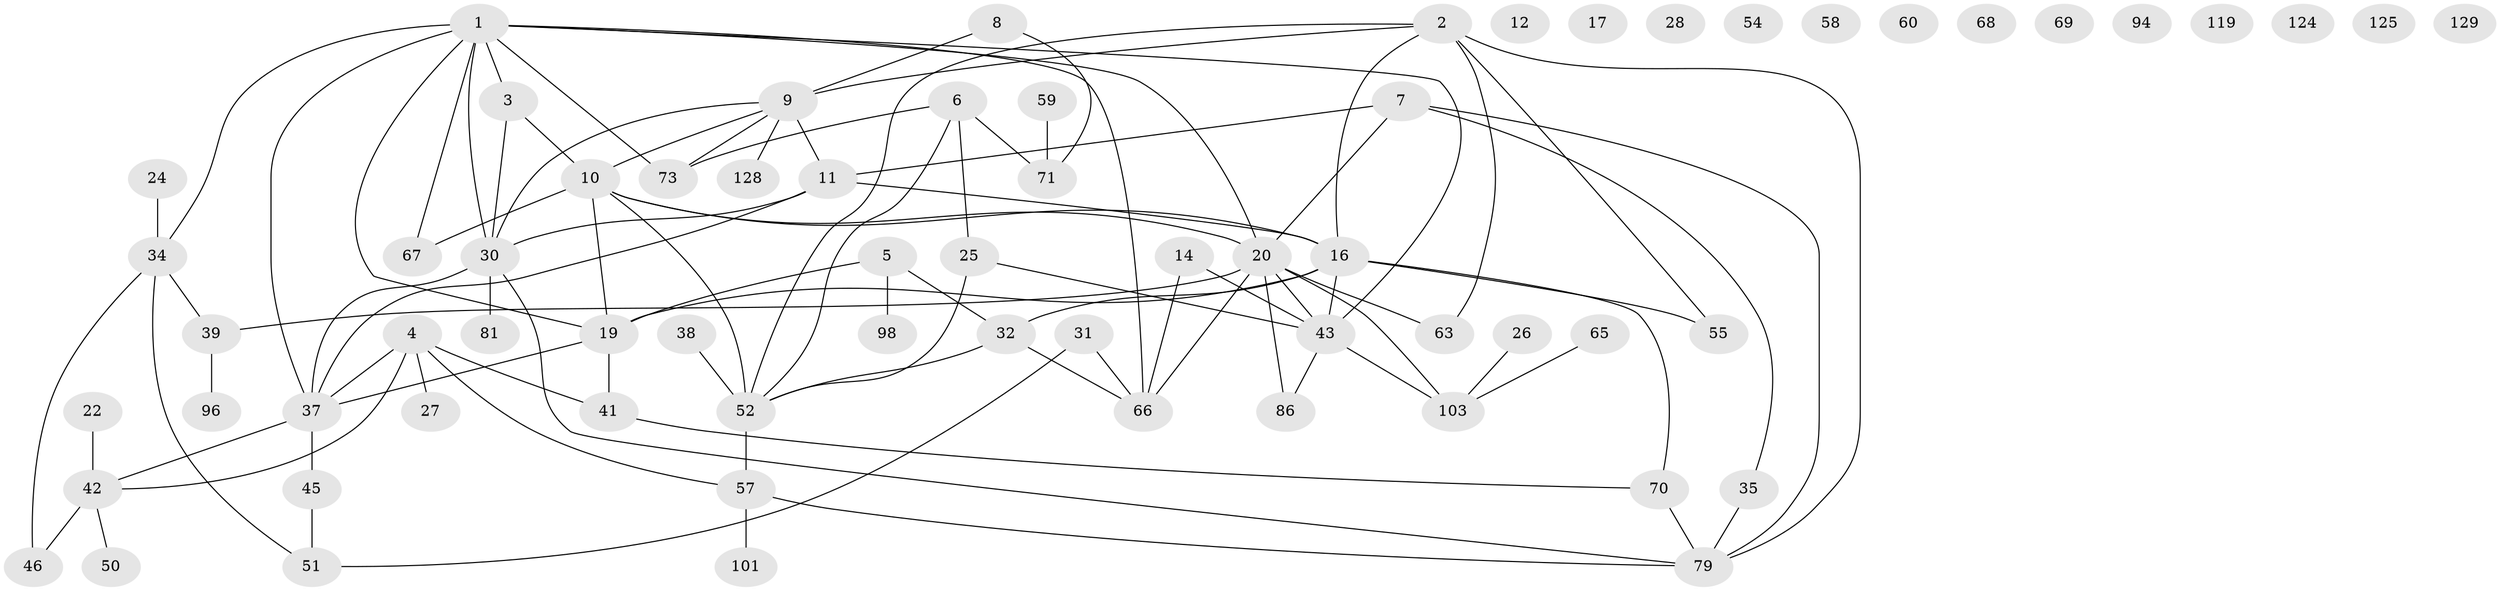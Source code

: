 // original degree distribution, {2: 0.23703703703703705, 5: 0.07407407407407407, 3: 0.2518518518518518, 4: 0.11851851851851852, 0: 0.08148148148148149, 1: 0.21481481481481482, 8: 0.007407407407407408, 7: 0.007407407407407408, 6: 0.007407407407407408}
// Generated by graph-tools (version 1.1) at 2025/16/03/04/25 18:16:30]
// undirected, 67 vertices, 96 edges
graph export_dot {
graph [start="1"]
  node [color=gray90,style=filled];
  1 [super="+40+33"];
  2 [super="+108+99"];
  3 [super="+61"];
  4 [super="+107"];
  5;
  6 [super="+15"];
  7 [super="+36"];
  8 [super="+44"];
  9 [super="+77+53"];
  10 [super="+23+78"];
  11 [super="+13+91+106"];
  12;
  14 [super="+114"];
  16 [super="+21+18+48"];
  17;
  19 [super="+123"];
  20 [super="+104"];
  22;
  24;
  25 [super="+75"];
  26;
  27 [super="+134"];
  28;
  30 [super="+64"];
  31;
  32 [super="+92"];
  34 [super="+49+74"];
  35;
  37 [super="+97+82+95"];
  38;
  39 [super="+56+87"];
  41;
  42 [super="+100"];
  43 [super="+102"];
  45;
  46;
  50;
  51 [super="+122"];
  52 [super="+133"];
  54 [super="+130"];
  55;
  57 [super="+62"];
  58;
  59;
  60;
  63 [super="+84+80"];
  65 [super="+118"];
  66 [super="+115"];
  67;
  68;
  69 [super="+111"];
  70 [super="+93"];
  71 [super="+72"];
  73;
  79 [super="+83"];
  81;
  86 [super="+88"];
  94;
  96;
  98;
  101 [super="+109"];
  103 [super="+110"];
  119;
  124;
  125;
  128 [super="+132"];
  129;
  1 -- 34;
  1 -- 3;
  1 -- 66;
  1 -- 67;
  1 -- 37;
  1 -- 73;
  1 -- 43;
  1 -- 19;
  1 -- 20;
  1 -- 30;
  2 -- 79;
  2 -- 52;
  2 -- 55;
  2 -- 9;
  2 -- 63;
  2 -- 16;
  3 -- 10;
  3 -- 30;
  4 -- 37;
  4 -- 42;
  4 -- 41;
  4 -- 27;
  4 -- 57;
  5 -- 98;
  5 -- 19;
  5 -- 32;
  6 -- 25;
  6 -- 73;
  6 -- 52;
  6 -- 71;
  7 -- 20;
  7 -- 35;
  7 -- 11;
  7 -- 79;
  8 -- 9;
  8 -- 71;
  9 -- 30;
  9 -- 128;
  9 -- 73;
  9 -- 11 [weight=2];
  9 -- 10;
  10 -- 19;
  10 -- 67;
  10 -- 52;
  10 -- 16;
  10 -- 20;
  11 -- 37;
  11 -- 30;
  11 -- 16;
  14 -- 43;
  14 -- 66;
  16 -- 32;
  16 -- 55;
  16 -- 70;
  16 -- 19;
  16 -- 43;
  19 -- 37;
  19 -- 41;
  20 -- 66;
  20 -- 39;
  20 -- 86;
  20 -- 63;
  20 -- 103;
  20 -- 43;
  22 -- 42;
  24 -- 34;
  25 -- 52;
  25 -- 43;
  26 -- 103;
  30 -- 81;
  30 -- 37;
  30 -- 79;
  31 -- 51;
  31 -- 66;
  32 -- 66;
  32 -- 52;
  34 -- 51;
  34 -- 46;
  34 -- 39;
  35 -- 79;
  37 -- 45;
  37 -- 42;
  38 -- 52;
  39 -- 96;
  41 -- 70;
  42 -- 50;
  42 -- 46;
  43 -- 86;
  43 -- 103;
  45 -- 51;
  52 -- 57;
  57 -- 101;
  57 -- 79;
  59 -- 71;
  65 -- 103;
  70 -- 79;
}
